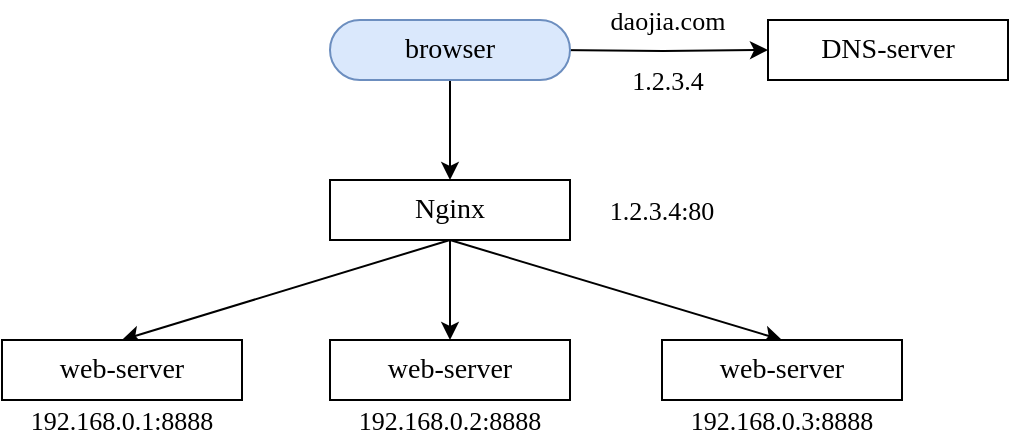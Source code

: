 <mxfile version="12.9.9" type="device" pages="6"><diagram id="dRHT0U3oCbQeWlYC1l5U" name="http负载均衡"><mxGraphModel dx="1072" dy="792" grid="1" gridSize="10" guides="1" tooltips="1" connect="1" arrows="1" fold="1" page="1" pageScale="1" pageWidth="827" pageHeight="1169" math="0" shadow="0"><root><mxCell id="0"/><mxCell id="1" parent="0"/><mxCell id="u_2DloaM3lJ7lYI_hM9C-7" style="edgeStyle=orthogonalEdgeStyle;rounded=0;orthogonalLoop=1;jettySize=auto;html=1;exitX=1;exitY=0.5;exitDx=0;exitDy=0;fontFamily=Verdana;fontSize=14;" edge="1" parent="1" target="u_2DloaM3lJ7lYI_hM9C-2"><mxGeometry relative="1" as="geometry"><mxPoint x="407" y="235" as="sourcePoint"/></mxGeometry></mxCell><mxCell id="u_2DloaM3lJ7lYI_hM9C-8" style="edgeStyle=orthogonalEdgeStyle;rounded=0;orthogonalLoop=1;jettySize=auto;html=1;exitX=0.5;exitY=1;exitDx=0;exitDy=0;fontFamily=Verdana;fontSize=14;" edge="1" parent="1" source="u_2DloaM3lJ7lYI_hM9C-1" target="u_2DloaM3lJ7lYI_hM9C-3"><mxGeometry relative="1" as="geometry"/></mxCell><mxCell id="u_2DloaM3lJ7lYI_hM9C-1" value="browser" style="rounded=1;whiteSpace=wrap;html=1;arcSize=50;fontFamily=Verdana;fontSize=14;fillColor=#dae8fc;strokeColor=#6c8ebf;" vertex="1" parent="1"><mxGeometry x="294" y="220" width="120" height="30" as="geometry"/></mxCell><mxCell id="u_2DloaM3lJ7lYI_hM9C-2" value="DNS-server" style="rounded=0;whiteSpace=wrap;html=1;fontFamily=Verdana;fontSize=14;" vertex="1" parent="1"><mxGeometry x="513" y="220" width="120" height="30" as="geometry"/></mxCell><mxCell id="u_2DloaM3lJ7lYI_hM9C-9" style="edgeStyle=orthogonalEdgeStyle;rounded=0;orthogonalLoop=1;jettySize=auto;html=1;exitX=0.5;exitY=1;exitDx=0;exitDy=0;fontFamily=Verdana;fontSize=14;" edge="1" parent="1" source="u_2DloaM3lJ7lYI_hM9C-3" target="u_2DloaM3lJ7lYI_hM9C-5"><mxGeometry relative="1" as="geometry"/></mxCell><mxCell id="u_2DloaM3lJ7lYI_hM9C-10" style="rounded=0;orthogonalLoop=1;jettySize=auto;html=1;exitX=0.5;exitY=1;exitDx=0;exitDy=0;entryX=0.5;entryY=0;entryDx=0;entryDy=0;fontFamily=Verdana;fontSize=14;" edge="1" parent="1" source="u_2DloaM3lJ7lYI_hM9C-3" target="u_2DloaM3lJ7lYI_hM9C-4"><mxGeometry relative="1" as="geometry"/></mxCell><mxCell id="u_2DloaM3lJ7lYI_hM9C-11" style="edgeStyle=none;rounded=0;orthogonalLoop=1;jettySize=auto;html=1;exitX=0.5;exitY=1;exitDx=0;exitDy=0;entryX=0.5;entryY=0;entryDx=0;entryDy=0;fontFamily=Verdana;fontSize=14;" edge="1" parent="1" source="u_2DloaM3lJ7lYI_hM9C-3" target="u_2DloaM3lJ7lYI_hM9C-6"><mxGeometry relative="1" as="geometry"/></mxCell><mxCell id="u_2DloaM3lJ7lYI_hM9C-3" value="Nginx" style="rounded=0;whiteSpace=wrap;html=1;fontFamily=Verdana;fontSize=14;" vertex="1" parent="1"><mxGeometry x="294" y="300" width="120" height="30" as="geometry"/></mxCell><mxCell id="u_2DloaM3lJ7lYI_hM9C-4" value="web-server" style="rounded=0;whiteSpace=wrap;html=1;fontFamily=Verdana;fontSize=14;" vertex="1" parent="1"><mxGeometry x="130" y="380" width="120" height="30" as="geometry"/></mxCell><mxCell id="u_2DloaM3lJ7lYI_hM9C-5" value="web-server" style="rounded=0;whiteSpace=wrap;html=1;fontFamily=Verdana;fontSize=14;" vertex="1" parent="1"><mxGeometry x="294" y="380" width="120" height="30" as="geometry"/></mxCell><mxCell id="u_2DloaM3lJ7lYI_hM9C-6" value="web-server" style="rounded=0;whiteSpace=wrap;html=1;fontFamily=Verdana;fontSize=14;" vertex="1" parent="1"><mxGeometry x="460" y="380" width="120" height="30" as="geometry"/></mxCell><mxCell id="u_2DloaM3lJ7lYI_hM9C-12" value="daojia.com" style="text;html=1;strokeColor=none;fillColor=none;align=center;verticalAlign=middle;whiteSpace=wrap;rounded=0;fontFamily=Verdana;fontSize=13;" vertex="1" parent="1"><mxGeometry x="443" y="210" width="40" height="20" as="geometry"/></mxCell><mxCell id="u_2DloaM3lJ7lYI_hM9C-13" value="1.2.3.4" style="text;html=1;strokeColor=none;fillColor=none;align=center;verticalAlign=middle;whiteSpace=wrap;rounded=0;fontFamily=Verdana;fontSize=13;" vertex="1" parent="1"><mxGeometry x="443" y="240" width="40" height="20" as="geometry"/></mxCell><mxCell id="u_2DloaM3lJ7lYI_hM9C-14" value="1.2.3.4:80" style="text;html=1;strokeColor=none;fillColor=none;align=center;verticalAlign=middle;whiteSpace=wrap;rounded=0;fontFamily=Verdana;fontSize=13;" vertex="1" parent="1"><mxGeometry x="440" y="305" width="40" height="20" as="geometry"/></mxCell><mxCell id="u_2DloaM3lJ7lYI_hM9C-15" value="192.168.0.1:8888" style="text;html=1;strokeColor=none;fillColor=none;align=center;verticalAlign=middle;whiteSpace=wrap;rounded=0;fontFamily=Verdana;fontSize=13;" vertex="1" parent="1"><mxGeometry x="170" y="410" width="40" height="20" as="geometry"/></mxCell><mxCell id="u_2DloaM3lJ7lYI_hM9C-16" value="192.168.0.2:8888" style="text;html=1;strokeColor=none;fillColor=none;align=center;verticalAlign=middle;whiteSpace=wrap;rounded=0;fontFamily=Verdana;fontSize=13;" vertex="1" parent="1"><mxGeometry x="334" y="410" width="40" height="20" as="geometry"/></mxCell><mxCell id="u_2DloaM3lJ7lYI_hM9C-17" value="192.168.0.3:8888" style="text;html=1;strokeColor=none;fillColor=none;align=center;verticalAlign=middle;whiteSpace=wrap;rounded=0;fontFamily=Verdana;fontSize=13;" vertex="1" parent="1"><mxGeometry x="500" y="410" width="40" height="20" as="geometry"/></mxCell></root></mxGraphModel></diagram><diagram id="wevj0a8GGXCsrAZ5GKJg" name="单体架构法"><mxGraphModel dx="1072" dy="792" grid="1" gridSize="10" guides="1" tooltips="1" connect="1" arrows="1" fold="1" page="1" pageScale="1" pageWidth="827" pageHeight="1169" math="0" shadow="0"><root><mxCell id="YK9wTusrvLvUYCoWcNWb-0"/><mxCell id="YK9wTusrvLvUYCoWcNWb-1" parent="YK9wTusrvLvUYCoWcNWb-0"/><mxCell id="GFhA037DUAdJ1G6ssFSw-0" style="edgeStyle=orthogonalEdgeStyle;rounded=0;orthogonalLoop=1;jettySize=auto;html=1;exitX=1;exitY=0.5;exitDx=0;exitDy=0;fontFamily=Verdana;fontSize=14;" edge="1" parent="YK9wTusrvLvUYCoWcNWb-1" target="GFhA037DUAdJ1G6ssFSw-3"><mxGeometry relative="1" as="geometry"><mxPoint x="407" y="235" as="sourcePoint"/></mxGeometry></mxCell><mxCell id="GFhA037DUAdJ1G6ssFSw-1" style="edgeStyle=orthogonalEdgeStyle;rounded=0;orthogonalLoop=1;jettySize=auto;html=1;exitX=0.5;exitY=1;exitDx=0;exitDy=0;fontFamily=Verdana;fontSize=14;" edge="1" parent="YK9wTusrvLvUYCoWcNWb-1" source="GFhA037DUAdJ1G6ssFSw-2" target="GFhA037DUAdJ1G6ssFSw-4"><mxGeometry relative="1" as="geometry"/></mxCell><mxCell id="GFhA037DUAdJ1G6ssFSw-2" value="client" style="rounded=1;whiteSpace=wrap;html=1;arcSize=50;fontFamily=Verdana;fontSize=14;fillColor=#dae8fc;strokeColor=#6c8ebf;" vertex="1" parent="YK9wTusrvLvUYCoWcNWb-1"><mxGeometry x="294" y="220" width="120" height="30" as="geometry"/></mxCell><mxCell id="GFhA037DUAdJ1G6ssFSw-3" value="DNS-server" style="rounded=0;whiteSpace=wrap;html=1;fontFamily=Verdana;fontSize=14;" vertex="1" parent="YK9wTusrvLvUYCoWcNWb-1"><mxGeometry x="513" y="220" width="120" height="30" as="geometry"/></mxCell><mxCell id="GFhA037DUAdJ1G6ssFSw-4" value="tcp-server" style="rounded=0;whiteSpace=wrap;html=1;fontFamily=Verdana;fontSize=14;" vertex="1" parent="YK9wTusrvLvUYCoWcNWb-1"><mxGeometry x="294" y="300" width="120" height="30" as="geometry"/></mxCell><mxCell id="GFhA037DUAdJ1G6ssFSw-5" value="tcp.daojia.com" style="text;html=1;strokeColor=none;fillColor=none;align=center;verticalAlign=middle;whiteSpace=wrap;rounded=0;fontFamily=Verdana;fontSize=13;" vertex="1" parent="YK9wTusrvLvUYCoWcNWb-1"><mxGeometry x="443" y="210" width="40" height="20" as="geometry"/></mxCell><mxCell id="GFhA037DUAdJ1G6ssFSw-6" value="1.2.3.4" style="text;html=1;strokeColor=none;fillColor=none;align=center;verticalAlign=middle;whiteSpace=wrap;rounded=0;fontFamily=Verdana;fontSize=13;" vertex="1" parent="YK9wTusrvLvUYCoWcNWb-1"><mxGeometry x="443" y="240" width="40" height="20" as="geometry"/></mxCell><mxCell id="GFhA037DUAdJ1G6ssFSw-7" value="1.2.3.4:80" style="text;html=1;strokeColor=none;fillColor=none;align=center;verticalAlign=middle;whiteSpace=wrap;rounded=0;fontFamily=Verdana;fontSize=13;" vertex="1" parent="YK9wTusrvLvUYCoWcNWb-1"><mxGeometry x="440" y="305" width="40" height="20" as="geometry"/></mxCell></root></mxGraphModel></diagram><diagram id="FRs-PiRP3X1AQeb7jazZ" name="客户端负载均衡（内置集群配置）"><mxGraphModel dx="1072" dy="792" grid="1" gridSize="10" guides="1" tooltips="1" connect="1" arrows="1" fold="1" page="1" pageScale="1" pageWidth="827" pageHeight="1169" math="0" shadow="0"><root><mxCell id="vPx1kMGMuZg6kiAFGDZH-0"/><mxCell id="vPx1kMGMuZg6kiAFGDZH-1" parent="vPx1kMGMuZg6kiAFGDZH-0"/><mxCell id="6YXe6cNVnOGNjpYDqGk4-0" style="edgeStyle=orthogonalEdgeStyle;rounded=0;orthogonalLoop=1;jettySize=auto;html=1;exitX=1;exitY=0.5;exitDx=0;exitDy=0;fontFamily=Verdana;fontSize=14;" edge="1" parent="vPx1kMGMuZg6kiAFGDZH-1" target="6YXe6cNVnOGNjpYDqGk4-3"><mxGeometry relative="1" as="geometry"><mxPoint x="407" y="235" as="sourcePoint"/></mxGeometry></mxCell><mxCell id="6YXe6cNVnOGNjpYDqGk4-1" style="edgeStyle=orthogonalEdgeStyle;rounded=0;orthogonalLoop=1;jettySize=auto;html=1;exitX=0.5;exitY=1;exitDx=0;exitDy=0;fontFamily=Verdana;fontSize=14;" edge="1" parent="vPx1kMGMuZg6kiAFGDZH-1" source="6YXe6cNVnOGNjpYDqGk4-2" target="6YXe6cNVnOGNjpYDqGk4-4"><mxGeometry relative="1" as="geometry"/></mxCell><mxCell id="6YXe6cNVnOGNjpYDqGk4-2" value="client" style="rounded=1;whiteSpace=wrap;html=1;arcSize=50;fontFamily=Verdana;fontSize=14;fillColor=#dae8fc;strokeColor=#6c8ebf;" vertex="1" parent="vPx1kMGMuZg6kiAFGDZH-1"><mxGeometry x="294" y="220" width="120" height="30" as="geometry"/></mxCell><mxCell id="6YXe6cNVnOGNjpYDqGk4-3" value="DNS-server" style="rounded=0;whiteSpace=wrap;html=1;fontFamily=Verdana;fontSize=14;" vertex="1" parent="vPx1kMGMuZg6kiAFGDZH-1"><mxGeometry x="530" y="220" width="120" height="30" as="geometry"/></mxCell><mxCell id="6YXe6cNVnOGNjpYDqGk4-4" value="tcp1-server" style="rounded=0;whiteSpace=wrap;html=1;fontFamily=Verdana;fontSize=14;" vertex="1" parent="vPx1kMGMuZg6kiAFGDZH-1"><mxGeometry x="294" y="300" width="120" height="30" as="geometry"/></mxCell><mxCell id="6YXe6cNVnOGNjpYDqGk4-5" value="tcp1.daojia.com" style="text;html=1;strokeColor=none;fillColor=none;align=center;verticalAlign=middle;whiteSpace=wrap;rounded=0;fontFamily=Verdana;fontSize=13;" vertex="1" parent="vPx1kMGMuZg6kiAFGDZH-1"><mxGeometry x="450" y="210" width="40" height="20" as="geometry"/></mxCell><mxCell id="6YXe6cNVnOGNjpYDqGk4-6" value="1.2.3.4" style="text;html=1;strokeColor=none;fillColor=none;align=center;verticalAlign=middle;whiteSpace=wrap;rounded=0;fontFamily=Verdana;fontSize=13;" vertex="1" parent="vPx1kMGMuZg6kiAFGDZH-1"><mxGeometry x="450" y="240" width="40" height="20" as="geometry"/></mxCell><mxCell id="6YXe6cNVnOGNjpYDqGk4-7" value="1.2.3.4:80" style="text;html=1;strokeColor=none;fillColor=none;align=center;verticalAlign=middle;whiteSpace=wrap;rounded=0;fontFamily=Verdana;fontSize=13;" vertex="1" parent="vPx1kMGMuZg6kiAFGDZH-1"><mxGeometry x="334" y="330" width="40" height="20" as="geometry"/></mxCell><mxCell id="6YXe6cNVnOGNjpYDqGk4-8" value="tcp2-server" style="rounded=0;whiteSpace=wrap;html=1;fontFamily=Verdana;fontSize=14;" vertex="1" parent="vPx1kMGMuZg6kiAFGDZH-1"><mxGeometry x="430" y="300" width="120" height="30" as="geometry"/></mxCell><mxCell id="6YXe6cNVnOGNjpYDqGk4-9" value="1.2.3.5:80" style="text;html=1;strokeColor=none;fillColor=none;align=center;verticalAlign=middle;whiteSpace=wrap;rounded=0;fontFamily=Verdana;fontSize=13;" vertex="1" parent="vPx1kMGMuZg6kiAFGDZH-1"><mxGeometry x="470" y="330" width="40" height="20" as="geometry"/></mxCell><mxCell id="6YXe6cNVnOGNjpYDqGk4-10" value="tcp3-server" style="rounded=0;whiteSpace=wrap;html=1;fontFamily=Verdana;fontSize=14;" vertex="1" parent="vPx1kMGMuZg6kiAFGDZH-1"><mxGeometry x="570" y="300" width="120" height="30" as="geometry"/></mxCell><mxCell id="6YXe6cNVnOGNjpYDqGk4-11" value="1.2.3.6:80" style="text;html=1;strokeColor=none;fillColor=none;align=center;verticalAlign=middle;whiteSpace=wrap;rounded=0;fontFamily=Verdana;fontSize=13;" vertex="1" parent="vPx1kMGMuZg6kiAFGDZH-1"><mxGeometry x="610" y="330" width="40" height="20" as="geometry"/></mxCell><mxCell id="6YXe6cNVnOGNjpYDqGk4-12" value="&lt;span style=&quot;&quot;&gt;tcp1.daojia.com&lt;br&gt;&lt;/span&gt;&lt;span style=&quot;&quot;&gt;tcp2.daojia.com&lt;br&gt;&lt;/span&gt;&lt;span style=&quot;&quot;&gt;tcp3.daojia.com&lt;/span&gt;&lt;span style=&quot;&quot;&gt;&lt;br&gt;&lt;/span&gt;" style="strokeWidth=1;html=1;shape=mxgraph.flowchart.annotation_1;align=right;pointerEvents=1;fontFamily=Verdana;fontSize=13;direction=west;" vertex="1" parent="vPx1kMGMuZg6kiAFGDZH-1"><mxGeometry x="220" y="210" width="40" height="50" as="geometry"/></mxCell><mxCell id="NI-fSco94qWg4FiNih9T-0" value="" style="endArrow=none;html=1;fontFamily=Verdana;fontSize=13;exitX=0;exitY=0.5;exitDx=0;exitDy=0;exitPerimeter=0;entryX=0;entryY=0.5;entryDx=0;entryDy=0;" edge="1" parent="vPx1kMGMuZg6kiAFGDZH-1" source="6YXe6cNVnOGNjpYDqGk4-12" target="6YXe6cNVnOGNjpYDqGk4-2"><mxGeometry width="50" height="50" relative="1" as="geometry"><mxPoint x="390" y="430" as="sourcePoint"/><mxPoint x="440" y="380" as="targetPoint"/></mxGeometry></mxCell></root></mxGraphModel></diagram><diagram id="h41cG6b0Z49u3S4gJehk" name="服务端负载均衡（静态IP列表）"><mxGraphModel dx="1072" dy="792" grid="1" gridSize="10" guides="1" tooltips="1" connect="1" arrows="1" fold="1" page="1" pageScale="1" pageWidth="827" pageHeight="1169" math="0" shadow="0"><root><mxCell id="ynn8CfOMk-4s6TPCv_yC-0"/><mxCell id="ynn8CfOMk-4s6TPCv_yC-1" parent="ynn8CfOMk-4s6TPCv_yC-0"/><mxCell id="GmDpasTDjfHimS6OZfqQ-1" style="edgeStyle=orthogonalEdgeStyle;rounded=0;orthogonalLoop=1;jettySize=auto;html=1;exitX=0.5;exitY=1;exitDx=0;exitDy=0;fontFamily=Verdana;fontSize=14;" edge="1" parent="ynn8CfOMk-4s6TPCv_yC-1" source="GmDpasTDjfHimS6OZfqQ-2" target="GmDpasTDjfHimS6OZfqQ-4"><mxGeometry relative="1" as="geometry"/></mxCell><mxCell id="ZWQ2xbQLDiYIChJIdjCz-0" style="edgeStyle=none;rounded=0;orthogonalLoop=1;jettySize=auto;html=1;exitX=0.5;exitY=1;exitDx=0;exitDy=0;entryX=0.5;entryY=0;entryDx=0;entryDy=0;fontFamily=Verdana;fontSize=13;" edge="1" parent="ynn8CfOMk-4s6TPCv_yC-1" source="GmDpasTDjfHimS6OZfqQ-2" target="GmDpasTDjfHimS6OZfqQ-3"><mxGeometry relative="1" as="geometry"/></mxCell><mxCell id="GmDpasTDjfHimS6OZfqQ-2" value="client" style="rounded=1;whiteSpace=wrap;html=1;arcSize=50;fontFamily=Verdana;fontSize=14;fillColor=#dae8fc;strokeColor=#6c8ebf;" vertex="1" parent="ynn8CfOMk-4s6TPCv_yC-1"><mxGeometry x="320" y="220" width="120" height="30" as="geometry"/></mxCell><mxCell id="ZWQ2xbQLDiYIChJIdjCz-1" style="edgeStyle=orthogonalEdgeStyle;rounded=0;orthogonalLoop=1;jettySize=auto;html=1;exitX=0.5;exitY=0;exitDx=0;exitDy=0;entryX=0;entryY=0.5;entryDx=0;entryDy=0;fontFamily=Verdana;fontSize=13;" edge="1" parent="ynn8CfOMk-4s6TPCv_yC-1" source="GmDpasTDjfHimS6OZfqQ-3" target="GmDpasTDjfHimS6OZfqQ-2"><mxGeometry relative="1" as="geometry"/></mxCell><mxCell id="GmDpasTDjfHimS6OZfqQ-3" value="web-server" style="rounded=0;whiteSpace=wrap;html=1;fontFamily=Verdana;fontSize=14;" vertex="1" parent="ynn8CfOMk-4s6TPCv_yC-1"><mxGeometry x="120" y="300" width="120" height="30" as="geometry"/></mxCell><mxCell id="GmDpasTDjfHimS6OZfqQ-4" value="tcp1-server" style="rounded=0;whiteSpace=wrap;html=1;fontFamily=Verdana;fontSize=14;" vertex="1" parent="ynn8CfOMk-4s6TPCv_yC-1"><mxGeometry x="320" y="300" width="120" height="30" as="geometry"/></mxCell><mxCell id="GmDpasTDjfHimS6OZfqQ-7" value="1.2.3.4:80" style="text;html=1;strokeColor=none;fillColor=none;align=center;verticalAlign=middle;whiteSpace=wrap;rounded=0;fontFamily=Verdana;fontSize=13;" vertex="1" parent="ynn8CfOMk-4s6TPCv_yC-1"><mxGeometry x="360" y="330" width="40" height="20" as="geometry"/></mxCell><mxCell id="GmDpasTDjfHimS6OZfqQ-8" value="tcp2-server" style="rounded=0;whiteSpace=wrap;html=1;fontFamily=Verdana;fontSize=14;" vertex="1" parent="ynn8CfOMk-4s6TPCv_yC-1"><mxGeometry x="456" y="300" width="120" height="30" as="geometry"/></mxCell><mxCell id="GmDpasTDjfHimS6OZfqQ-9" value="1.2.3.5:80" style="text;html=1;strokeColor=none;fillColor=none;align=center;verticalAlign=middle;whiteSpace=wrap;rounded=0;fontFamily=Verdana;fontSize=13;" vertex="1" parent="ynn8CfOMk-4s6TPCv_yC-1"><mxGeometry x="496" y="330" width="40" height="20" as="geometry"/></mxCell><mxCell id="GmDpasTDjfHimS6OZfqQ-10" value="tcp3-server" style="rounded=0;whiteSpace=wrap;html=1;fontFamily=Verdana;fontSize=14;" vertex="1" parent="ynn8CfOMk-4s6TPCv_yC-1"><mxGeometry x="596" y="300" width="120" height="30" as="geometry"/></mxCell><mxCell id="GmDpasTDjfHimS6OZfqQ-11" value="1.2.3.6:80" style="text;html=1;strokeColor=none;fillColor=none;align=center;verticalAlign=middle;whiteSpace=wrap;rounded=0;fontFamily=Verdana;fontSize=13;" vertex="1" parent="ynn8CfOMk-4s6TPCv_yC-1"><mxGeometry x="636" y="330" width="40" height="20" as="geometry"/></mxCell><mxCell id="GmDpasTDjfHimS6OZfqQ-12" value="&lt;span&gt;1.2.3.4:80&lt;br&gt;&lt;/span&gt;1.2.3.5:80&lt;br&gt;1.2.3.6:80&lt;span&gt;&lt;br&gt;&lt;/span&gt;" style="strokeWidth=1;html=1;shape=mxgraph.flowchart.annotation_1;align=right;pointerEvents=1;fontFamily=Verdana;fontSize=13;direction=west;" vertex="1" parent="ynn8CfOMk-4s6TPCv_yC-1"><mxGeometry x="50" y="290" width="30" height="50" as="geometry"/></mxCell><mxCell id="GmDpasTDjfHimS6OZfqQ-14" value="" style="endArrow=none;html=1;fontFamily=Verdana;fontSize=13;exitX=0;exitY=0.5;exitDx=0;exitDy=0;exitPerimeter=0;entryX=0;entryY=0.5;entryDx=0;entryDy=0;" edge="1" parent="ynn8CfOMk-4s6TPCv_yC-1" source="GmDpasTDjfHimS6OZfqQ-12" target="GmDpasTDjfHimS6OZfqQ-3"><mxGeometry width="50" height="50" relative="1" as="geometry"><mxPoint x="360" y="430" as="sourcePoint"/><mxPoint x="410" y="380" as="targetPoint"/></mxGeometry></mxCell><mxCell id="ZWQ2xbQLDiYIChJIdjCz-2" value="GetTcpIP" style="text;html=1;strokeColor=none;fillColor=#ffffff;align=center;verticalAlign=middle;whiteSpace=wrap;rounded=0;fontFamily=Verdana;fontSize=13;" vertex="1" parent="ynn8CfOMk-4s6TPCv_yC-1"><mxGeometry x="260" y="260" width="60" height="20" as="geometry"/></mxCell><mxCell id="ZWQ2xbQLDiYIChJIdjCz-3" value="1.2.3.4:80" style="text;html=1;strokeColor=none;fillColor=#ffffff;align=center;verticalAlign=middle;whiteSpace=wrap;rounded=0;fontFamily=Verdana;fontSize=13;" vertex="1" parent="ynn8CfOMk-4s6TPCv_yC-1"><mxGeometry x="170" y="225" width="70" height="20" as="geometry"/></mxCell></root></mxGraphModel></diagram><diagram id="M6r12JsvAIvajbS401fB" name="服务端负载均衡（服务状态上报）"><mxGraphModel dx="1072" dy="792" grid="1" gridSize="10" guides="1" tooltips="1" connect="1" arrows="1" fold="1" page="1" pageScale="1" pageWidth="827" pageHeight="1169" math="0" shadow="0"><root><mxCell id="t4uDAdX8o78PNyMBcVq5-0"/><mxCell id="t4uDAdX8o78PNyMBcVq5-1" parent="t4uDAdX8o78PNyMBcVq5-0"/><mxCell id="N51NKWIgXf4tmt4ROmQ8-1" style="edgeStyle=none;rounded=0;orthogonalLoop=1;jettySize=auto;html=1;exitX=0.5;exitY=1;exitDx=0;exitDy=0;entryX=0.5;entryY=0;entryDx=0;entryDy=0;fontFamily=Verdana;fontSize=13;" edge="1" parent="t4uDAdX8o78PNyMBcVq5-1" source="N51NKWIgXf4tmt4ROmQ8-2" target="N51NKWIgXf4tmt4ROmQ8-4"><mxGeometry relative="1" as="geometry"/></mxCell><mxCell id="N51NKWIgXf4tmt4ROmQ8-2" value="client" style="rounded=1;whiteSpace=wrap;html=1;arcSize=50;fontFamily=Verdana;fontSize=14;fillColor=#dae8fc;strokeColor=#6c8ebf;" vertex="1" parent="t4uDAdX8o78PNyMBcVq5-1"><mxGeometry x="320" y="220" width="120" height="30" as="geometry"/></mxCell><mxCell id="N51NKWIgXf4tmt4ROmQ8-4" value="web-server" style="rounded=0;whiteSpace=wrap;html=1;fontFamily=Verdana;fontSize=14;" vertex="1" parent="t4uDAdX8o78PNyMBcVq5-1"><mxGeometry x="120" y="300" width="120" height="30" as="geometry"/></mxCell><mxCell id="N51NKWIgXf4tmt4ROmQ8-15" style="edgeStyle=orthogonalEdgeStyle;rounded=0;orthogonalLoop=1;jettySize=auto;html=1;exitX=0;exitY=0.5;exitDx=0;exitDy=0;fontFamily=Verdana;fontSize=13;" edge="1" parent="t4uDAdX8o78PNyMBcVq5-1" source="N51NKWIgXf4tmt4ROmQ8-5" target="N51NKWIgXf4tmt4ROmQ8-4"><mxGeometry relative="1" as="geometry"/></mxCell><mxCell id="N51NKWIgXf4tmt4ROmQ8-5" value="tcp1-server" style="rounded=0;whiteSpace=wrap;html=1;fontFamily=Verdana;fontSize=14;" vertex="1" parent="t4uDAdX8o78PNyMBcVq5-1"><mxGeometry x="320" y="300" width="120" height="30" as="geometry"/></mxCell><mxCell id="N51NKWIgXf4tmt4ROmQ8-6" value="1.2.3.4:80" style="text;html=1;strokeColor=none;fillColor=none;align=center;verticalAlign=middle;whiteSpace=wrap;rounded=0;fontFamily=Verdana;fontSize=13;" vertex="1" parent="t4uDAdX8o78PNyMBcVq5-1"><mxGeometry x="360" y="330" width="40" height="20" as="geometry"/></mxCell><mxCell id="N51NKWIgXf4tmt4ROmQ8-16" style="rounded=0;orthogonalLoop=1;jettySize=auto;html=1;exitX=0;exitY=0.5;exitDx=0;exitDy=0;entryX=1;entryY=1;entryDx=0;entryDy=0;fontFamily=Verdana;fontSize=13;" edge="1" parent="t4uDAdX8o78PNyMBcVq5-1" source="N51NKWIgXf4tmt4ROmQ8-7" target="N51NKWIgXf4tmt4ROmQ8-4"><mxGeometry relative="1" as="geometry"/></mxCell><mxCell id="N51NKWIgXf4tmt4ROmQ8-7" value="tcp2-server" style="rounded=0;whiteSpace=wrap;html=1;fontFamily=Verdana;fontSize=14;" vertex="1" parent="t4uDAdX8o78PNyMBcVq5-1"><mxGeometry x="320" y="360" width="120" height="30" as="geometry"/></mxCell><mxCell id="N51NKWIgXf4tmt4ROmQ8-8" value="1.2.3.5:80" style="text;html=1;strokeColor=none;fillColor=none;align=center;verticalAlign=middle;whiteSpace=wrap;rounded=0;fontFamily=Verdana;fontSize=13;" vertex="1" parent="t4uDAdX8o78PNyMBcVq5-1"><mxGeometry x="360" y="390" width="40" height="20" as="geometry"/></mxCell><mxCell id="N51NKWIgXf4tmt4ROmQ8-17" style="edgeStyle=none;rounded=0;orthogonalLoop=1;jettySize=auto;html=1;exitX=0;exitY=0.5;exitDx=0;exitDy=0;entryX=0.5;entryY=1;entryDx=0;entryDy=0;fontFamily=Verdana;fontSize=13;" edge="1" parent="t4uDAdX8o78PNyMBcVq5-1" source="N51NKWIgXf4tmt4ROmQ8-9" target="N51NKWIgXf4tmt4ROmQ8-4"><mxGeometry relative="1" as="geometry"/></mxCell><mxCell id="N51NKWIgXf4tmt4ROmQ8-9" value="tcp3-server" style="rounded=0;whiteSpace=wrap;html=1;fontFamily=Verdana;fontSize=14;" vertex="1" parent="t4uDAdX8o78PNyMBcVq5-1"><mxGeometry x="320" y="420" width="120" height="30" as="geometry"/></mxCell><mxCell id="N51NKWIgXf4tmt4ROmQ8-10" value="1.2.3.6:80" style="text;html=1;strokeColor=none;fillColor=none;align=center;verticalAlign=middle;whiteSpace=wrap;rounded=0;fontFamily=Verdana;fontSize=13;" vertex="1" parent="t4uDAdX8o78PNyMBcVq5-1"><mxGeometry x="360" y="450" width="40" height="20" as="geometry"/></mxCell><mxCell id="N51NKWIgXf4tmt4ROmQ8-11" value="&lt;span&gt;1.2.3.4:80&lt;br&gt;&lt;/span&gt;1.2.3.5:80&lt;br&gt;1.2.3.6:80&lt;span&gt;&lt;br&gt;&lt;/span&gt;" style="strokeWidth=1;html=1;shape=mxgraph.flowchart.annotation_1;align=right;pointerEvents=1;fontFamily=Verdana;fontSize=13;direction=west;" vertex="1" parent="t4uDAdX8o78PNyMBcVq5-1"><mxGeometry x="50" y="290" width="30" height="50" as="geometry"/></mxCell><mxCell id="N51NKWIgXf4tmt4ROmQ8-12" value="" style="endArrow=none;html=1;fontFamily=Verdana;fontSize=13;exitX=0;exitY=0.5;exitDx=0;exitDy=0;exitPerimeter=0;entryX=0;entryY=0.5;entryDx=0;entryDy=0;" edge="1" parent="t4uDAdX8o78PNyMBcVq5-1" source="N51NKWIgXf4tmt4ROmQ8-11" target="N51NKWIgXf4tmt4ROmQ8-4"><mxGeometry width="50" height="50" relative="1" as="geometry"><mxPoint x="360" y="430" as="sourcePoint"/><mxPoint x="410" y="380" as="targetPoint"/></mxGeometry></mxCell><mxCell id="N51NKWIgXf4tmt4ROmQ8-13" value="GetTcpIP" style="text;html=1;strokeColor=none;fillColor=#ffffff;align=center;verticalAlign=middle;whiteSpace=wrap;rounded=0;fontFamily=Verdana;fontSize=13;" vertex="1" parent="t4uDAdX8o78PNyMBcVq5-1"><mxGeometry x="260" y="260" width="60" height="20" as="geometry"/></mxCell><mxCell id="N51NKWIgXf4tmt4ROmQ8-18" value="report" style="text;html=1;strokeColor=none;fillColor=#ffffff;align=center;verticalAlign=middle;whiteSpace=wrap;rounded=0;fontFamily=Verdana;fontSize=13;" vertex="1" parent="t4uDAdX8o78PNyMBcVq5-1"><mxGeometry x="260" y="305" width="40" height="20" as="geometry"/></mxCell><mxCell id="N51NKWIgXf4tmt4ROmQ8-20" value="report" style="text;html=1;strokeColor=none;fillColor=#ffffff;align=center;verticalAlign=middle;whiteSpace=wrap;rounded=0;fontFamily=Verdana;fontSize=13;" vertex="1" parent="t4uDAdX8o78PNyMBcVq5-1"><mxGeometry x="260" y="344" width="40" height="20" as="geometry"/></mxCell><mxCell id="N51NKWIgXf4tmt4ROmQ8-21" value="report" style="text;html=1;strokeColor=none;fillColor=#ffffff;align=center;verticalAlign=middle;whiteSpace=wrap;rounded=0;fontFamily=Verdana;fontSize=13;" vertex="1" parent="t4uDAdX8o78PNyMBcVq5-1"><mxGeometry x="230" y="376" width="40" height="20" as="geometry"/></mxCell></root></mxGraphModel></diagram><diagram id="bQHCMkHfQcAAt5YyoNEb" name="服务端负载均衡（服务状态拉取）"><mxGraphModel dx="1072" dy="792" grid="1" gridSize="10" guides="1" tooltips="1" connect="1" arrows="1" fold="1" page="1" pageScale="1" pageWidth="827" pageHeight="1169" math="0" shadow="0"><root><mxCell id="jD2zXcG70TQCPdBjGE_Y-0"/><mxCell id="jD2zXcG70TQCPdBjGE_Y-1" parent="jD2zXcG70TQCPdBjGE_Y-0"/><mxCell id="5s8GNFJ1_dkall2KXi3W-0" style="edgeStyle=none;rounded=0;orthogonalLoop=1;jettySize=auto;html=1;exitX=0.5;exitY=1;exitDx=0;exitDy=0;entryX=0.5;entryY=0;entryDx=0;entryDy=0;fontFamily=Verdana;fontSize=13;" edge="1" parent="jD2zXcG70TQCPdBjGE_Y-1" source="5s8GNFJ1_dkall2KXi3W-1" target="5s8GNFJ1_dkall2KXi3W-2"><mxGeometry relative="1" as="geometry"/></mxCell><mxCell id="5s8GNFJ1_dkall2KXi3W-1" value="client" style="rounded=1;whiteSpace=wrap;html=1;arcSize=50;fontFamily=Verdana;fontSize=14;fillColor=#dae8fc;strokeColor=#6c8ebf;" vertex="1" parent="jD2zXcG70TQCPdBjGE_Y-1"><mxGeometry x="340" y="220" width="120" height="30" as="geometry"/></mxCell><mxCell id="5s8GNFJ1_dkall2KXi3W-2" value="web-server" style="rounded=0;whiteSpace=wrap;html=1;fontFamily=Verdana;fontSize=14;" vertex="1" parent="jD2zXcG70TQCPdBjGE_Y-1"><mxGeometry x="120" y="300" width="120" height="30" as="geometry"/></mxCell><mxCell id="5s8GNFJ1_dkall2KXi3W-3" style="edgeStyle=orthogonalEdgeStyle;rounded=0;orthogonalLoop=1;jettySize=auto;html=1;exitX=0;exitY=0.5;exitDx=0;exitDy=0;fontFamily=Verdana;fontSize=13;startArrow=classic;startFill=1;endArrow=none;endFill=0;" edge="1" parent="jD2zXcG70TQCPdBjGE_Y-1" source="5s8GNFJ1_dkall2KXi3W-4" target="5s8GNFJ1_dkall2KXi3W-2"><mxGeometry relative="1" as="geometry"/></mxCell><mxCell id="5s8GNFJ1_dkall2KXi3W-4" value="tcp1-server" style="rounded=0;whiteSpace=wrap;html=1;fontFamily=Verdana;fontSize=14;" vertex="1" parent="jD2zXcG70TQCPdBjGE_Y-1"><mxGeometry x="340" y="300" width="120" height="30" as="geometry"/></mxCell><mxCell id="5s8GNFJ1_dkall2KXi3W-5" value="1.2.3.4:80" style="text;html=1;strokeColor=none;fillColor=none;align=center;verticalAlign=middle;whiteSpace=wrap;rounded=0;fontFamily=Verdana;fontSize=13;" vertex="1" parent="jD2zXcG70TQCPdBjGE_Y-1"><mxGeometry x="380" y="330" width="40" height="20" as="geometry"/></mxCell><mxCell id="5s8GNFJ1_dkall2KXi3W-6" style="rounded=0;orthogonalLoop=1;jettySize=auto;html=1;exitX=0;exitY=0.5;exitDx=0;exitDy=0;entryX=1;entryY=1;entryDx=0;entryDy=0;fontFamily=Verdana;fontSize=13;startArrow=classic;startFill=1;endArrow=none;endFill=0;" edge="1" parent="jD2zXcG70TQCPdBjGE_Y-1" source="5s8GNFJ1_dkall2KXi3W-7" target="5s8GNFJ1_dkall2KXi3W-2"><mxGeometry relative="1" as="geometry"/></mxCell><mxCell id="5s8GNFJ1_dkall2KXi3W-7" value="tcp2-server" style="rounded=0;whiteSpace=wrap;html=1;fontFamily=Verdana;fontSize=14;" vertex="1" parent="jD2zXcG70TQCPdBjGE_Y-1"><mxGeometry x="340" y="360" width="120" height="30" as="geometry"/></mxCell><mxCell id="5s8GNFJ1_dkall2KXi3W-8" value="1.2.3.5:80" style="text;html=1;strokeColor=none;fillColor=none;align=center;verticalAlign=middle;whiteSpace=wrap;rounded=0;fontFamily=Verdana;fontSize=13;" vertex="1" parent="jD2zXcG70TQCPdBjGE_Y-1"><mxGeometry x="380" y="390" width="40" height="20" as="geometry"/></mxCell><mxCell id="5s8GNFJ1_dkall2KXi3W-9" style="edgeStyle=none;rounded=0;orthogonalLoop=1;jettySize=auto;html=1;exitX=0;exitY=0.5;exitDx=0;exitDy=0;entryX=0.5;entryY=1;entryDx=0;entryDy=0;fontFamily=Verdana;fontSize=13;startArrow=classic;startFill=1;endArrow=none;endFill=0;" edge="1" parent="jD2zXcG70TQCPdBjGE_Y-1" source="5s8GNFJ1_dkall2KXi3W-10" target="5s8GNFJ1_dkall2KXi3W-2"><mxGeometry relative="1" as="geometry"/></mxCell><mxCell id="5s8GNFJ1_dkall2KXi3W-10" value="tcp3-server" style="rounded=0;whiteSpace=wrap;html=1;fontFamily=Verdana;fontSize=14;" vertex="1" parent="jD2zXcG70TQCPdBjGE_Y-1"><mxGeometry x="340" y="420" width="120" height="30" as="geometry"/></mxCell><mxCell id="5s8GNFJ1_dkall2KXi3W-11" value="1.2.3.6:80" style="text;html=1;strokeColor=none;fillColor=none;align=center;verticalAlign=middle;whiteSpace=wrap;rounded=0;fontFamily=Verdana;fontSize=13;" vertex="1" parent="jD2zXcG70TQCPdBjGE_Y-1"><mxGeometry x="380" y="450" width="40" height="20" as="geometry"/></mxCell><mxCell id="5s8GNFJ1_dkall2KXi3W-12" value="&lt;span&gt;1.2.3.4:80&lt;br&gt;&lt;/span&gt;1.2.3.5:80&lt;br&gt;1.2.3.6:80&lt;span&gt;&lt;br&gt;&lt;/span&gt;" style="strokeWidth=1;html=1;shape=mxgraph.flowchart.annotation_1;align=right;pointerEvents=1;fontFamily=Verdana;fontSize=13;direction=west;" vertex="1" parent="jD2zXcG70TQCPdBjGE_Y-1"><mxGeometry x="50" y="290" width="30" height="50" as="geometry"/></mxCell><mxCell id="5s8GNFJ1_dkall2KXi3W-13" value="" style="endArrow=none;html=1;fontFamily=Verdana;fontSize=13;exitX=0;exitY=0.5;exitDx=0;exitDy=0;exitPerimeter=0;entryX=0;entryY=0.5;entryDx=0;entryDy=0;" edge="1" parent="jD2zXcG70TQCPdBjGE_Y-1" source="5s8GNFJ1_dkall2KXi3W-12" target="5s8GNFJ1_dkall2KXi3W-2"><mxGeometry width="50" height="50" relative="1" as="geometry"><mxPoint x="360" y="430" as="sourcePoint"/><mxPoint x="410" y="380" as="targetPoint"/></mxGeometry></mxCell><mxCell id="5s8GNFJ1_dkall2KXi3W-14" value="GetTcpIP" style="text;html=1;strokeColor=none;fillColor=#ffffff;align=center;verticalAlign=middle;whiteSpace=wrap;rounded=0;fontFamily=Verdana;fontSize=13;" vertex="1" parent="jD2zXcG70TQCPdBjGE_Y-1"><mxGeometry x="260" y="260" width="60" height="20" as="geometry"/></mxCell><mxCell id="5s8GNFJ1_dkall2KXi3W-15" value="getStatus" style="text;html=1;strokeColor=none;fillColor=#ffffff;align=center;verticalAlign=middle;whiteSpace=wrap;rounded=0;fontFamily=Verdana;fontSize=13;" vertex="1" parent="jD2zXcG70TQCPdBjGE_Y-1"><mxGeometry x="263" y="305" width="60" height="20" as="geometry"/></mxCell><mxCell id="5s8GNFJ1_dkall2KXi3W-16" value="getStatus" style="text;html=1;strokeColor=none;fillColor=#ffffff;align=center;verticalAlign=middle;whiteSpace=wrap;rounded=0;fontFamily=Verdana;fontSize=13;" vertex="1" parent="jD2zXcG70TQCPdBjGE_Y-1"><mxGeometry x="260" y="344" width="60" height="20" as="geometry"/></mxCell><mxCell id="5s8GNFJ1_dkall2KXi3W-17" value="getStatus" style="text;html=1;strokeColor=none;fillColor=#ffffff;align=center;verticalAlign=middle;whiteSpace=wrap;rounded=0;fontFamily=Verdana;fontSize=13;" vertex="1" parent="jD2zXcG70TQCPdBjGE_Y-1"><mxGeometry x="228" y="376" width="60" height="20" as="geometry"/></mxCell></root></mxGraphModel></diagram></mxfile>